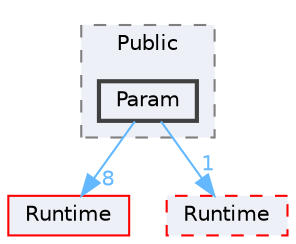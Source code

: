 digraph "Param"
{
 // INTERACTIVE_SVG=YES
 // LATEX_PDF_SIZE
  bgcolor="transparent";
  edge [fontname=Helvetica,fontsize=10,labelfontname=Helvetica,labelfontsize=10];
  node [fontname=Helvetica,fontsize=10,shape=box,height=0.2,width=0.4];
  compound=true
  subgraph clusterdir_d648a13db9274bdc4841efe443a96b2c {
    graph [ bgcolor="#edf0f7", pencolor="grey50", label="Public", fontname=Helvetica,fontsize=10 style="filled,dashed", URL="dir_d648a13db9274bdc4841efe443a96b2c.html",tooltip=""]
  dir_80a2ca12b0838b75b102c60a0834a1ab [label="Param", fillcolor="#edf0f7", color="grey25", style="filled,bold", URL="dir_80a2ca12b0838b75b102c60a0834a1ab.html",tooltip=""];
  }
  dir_7536b172fbd480bfd146a1b1acd6856b [label="Runtime", fillcolor="#edf0f7", color="red", style="filled", URL="dir_7536b172fbd480bfd146a1b1acd6856b.html",tooltip=""];
  dir_a60e1ce30f7313164a0e11a69cddad56 [label="Runtime", fillcolor="#edf0f7", color="red", style="filled,dashed", URL="dir_a60e1ce30f7313164a0e11a69cddad56.html",tooltip=""];
  dir_80a2ca12b0838b75b102c60a0834a1ab->dir_7536b172fbd480bfd146a1b1acd6856b [headlabel="8", labeldistance=1.5 headhref="dir_000717_000984.html" href="dir_000717_000984.html" color="steelblue1" fontcolor="steelblue1"];
  dir_80a2ca12b0838b75b102c60a0834a1ab->dir_a60e1ce30f7313164a0e11a69cddad56 [headlabel="1", labeldistance=1.5 headhref="dir_000717_000983.html" href="dir_000717_000983.html" color="steelblue1" fontcolor="steelblue1"];
}
